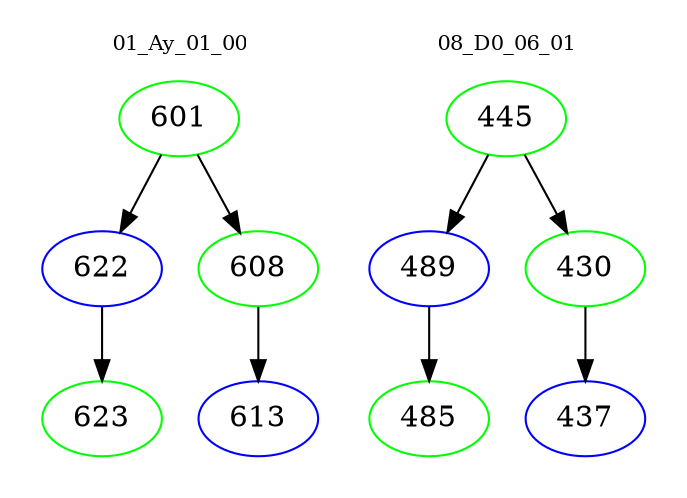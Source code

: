 digraph{
subgraph cluster_0 {
color = white
label = "01_Ay_01_00";
fontsize=10;
T0_601 [label="601", color="green"]
T0_601 -> T0_622 [color="black"]
T0_622 [label="622", color="blue"]
T0_622 -> T0_623 [color="black"]
T0_623 [label="623", color="green"]
T0_601 -> T0_608 [color="black"]
T0_608 [label="608", color="green"]
T0_608 -> T0_613 [color="black"]
T0_613 [label="613", color="blue"]
}
subgraph cluster_1 {
color = white
label = "08_D0_06_01";
fontsize=10;
T1_445 [label="445", color="green"]
T1_445 -> T1_489 [color="black"]
T1_489 [label="489", color="blue"]
T1_489 -> T1_485 [color="black"]
T1_485 [label="485", color="green"]
T1_445 -> T1_430 [color="black"]
T1_430 [label="430", color="green"]
T1_430 -> T1_437 [color="black"]
T1_437 [label="437", color="blue"]
}
}
